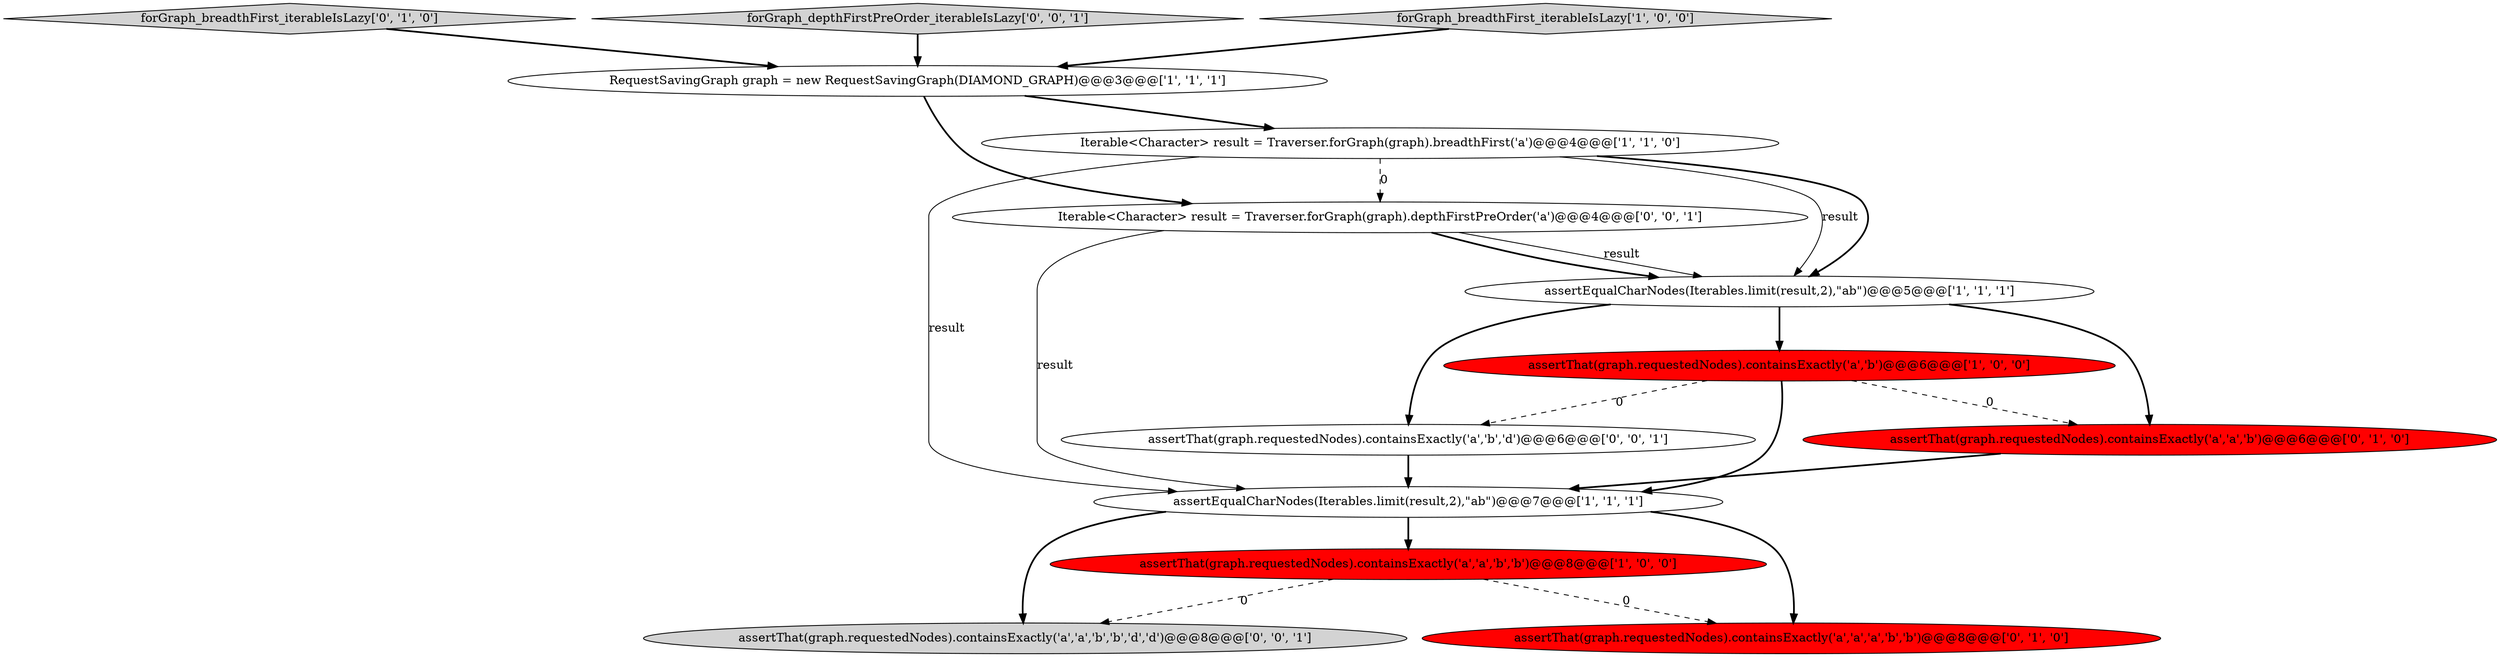 digraph {
8 [style = filled, label = "forGraph_breadthFirst_iterableIsLazy['0', '1', '0']", fillcolor = lightgray, shape = diamond image = "AAA0AAABBB2BBB"];
1 [style = filled, label = "assertThat(graph.requestedNodes).containsExactly('a','a','b','b')@@@8@@@['1', '0', '0']", fillcolor = red, shape = ellipse image = "AAA1AAABBB1BBB"];
5 [style = filled, label = "Iterable<Character> result = Traverser.forGraph(graph).breadthFirst('a')@@@4@@@['1', '1', '0']", fillcolor = white, shape = ellipse image = "AAA0AAABBB1BBB"];
6 [style = filled, label = "assertEqualCharNodes(Iterables.limit(result,2),\"ab\")@@@7@@@['1', '1', '1']", fillcolor = white, shape = ellipse image = "AAA0AAABBB1BBB"];
12 [style = filled, label = "assertThat(graph.requestedNodes).containsExactly('a','b','d')@@@6@@@['0', '0', '1']", fillcolor = white, shape = ellipse image = "AAA0AAABBB3BBB"];
13 [style = filled, label = "Iterable<Character> result = Traverser.forGraph(graph).depthFirstPreOrder('a')@@@4@@@['0', '0', '1']", fillcolor = white, shape = ellipse image = "AAA0AAABBB3BBB"];
9 [style = filled, label = "assertThat(graph.requestedNodes).containsExactly('a','a','b')@@@6@@@['0', '1', '0']", fillcolor = red, shape = ellipse image = "AAA1AAABBB2BBB"];
0 [style = filled, label = "assertEqualCharNodes(Iterables.limit(result,2),\"ab\")@@@5@@@['1', '1', '1']", fillcolor = white, shape = ellipse image = "AAA0AAABBB1BBB"];
10 [style = filled, label = "assertThat(graph.requestedNodes).containsExactly('a','a','b','b','d','d')@@@8@@@['0', '0', '1']", fillcolor = lightgray, shape = ellipse image = "AAA0AAABBB3BBB"];
11 [style = filled, label = "forGraph_depthFirstPreOrder_iterableIsLazy['0', '0', '1']", fillcolor = lightgray, shape = diamond image = "AAA0AAABBB3BBB"];
7 [style = filled, label = "assertThat(graph.requestedNodes).containsExactly('a','a','a','b','b')@@@8@@@['0', '1', '0']", fillcolor = red, shape = ellipse image = "AAA1AAABBB2BBB"];
3 [style = filled, label = "assertThat(graph.requestedNodes).containsExactly('a','b')@@@6@@@['1', '0', '0']", fillcolor = red, shape = ellipse image = "AAA1AAABBB1BBB"];
4 [style = filled, label = "forGraph_breadthFirst_iterableIsLazy['1', '0', '0']", fillcolor = lightgray, shape = diamond image = "AAA0AAABBB1BBB"];
2 [style = filled, label = "RequestSavingGraph graph = new RequestSavingGraph(DIAMOND_GRAPH)@@@3@@@['1', '1', '1']", fillcolor = white, shape = ellipse image = "AAA0AAABBB1BBB"];
5->13 [style = dashed, label="0"];
0->3 [style = bold, label=""];
5->0 [style = solid, label="result"];
0->9 [style = bold, label=""];
2->5 [style = bold, label=""];
5->6 [style = solid, label="result"];
0->12 [style = bold, label=""];
3->6 [style = bold, label=""];
4->2 [style = bold, label=""];
1->10 [style = dashed, label="0"];
12->6 [style = bold, label=""];
11->2 [style = bold, label=""];
9->6 [style = bold, label=""];
2->13 [style = bold, label=""];
6->1 [style = bold, label=""];
3->12 [style = dashed, label="0"];
5->0 [style = bold, label=""];
8->2 [style = bold, label=""];
3->9 [style = dashed, label="0"];
13->0 [style = solid, label="result"];
6->10 [style = bold, label=""];
13->6 [style = solid, label="result"];
1->7 [style = dashed, label="0"];
6->7 [style = bold, label=""];
13->0 [style = bold, label=""];
}
